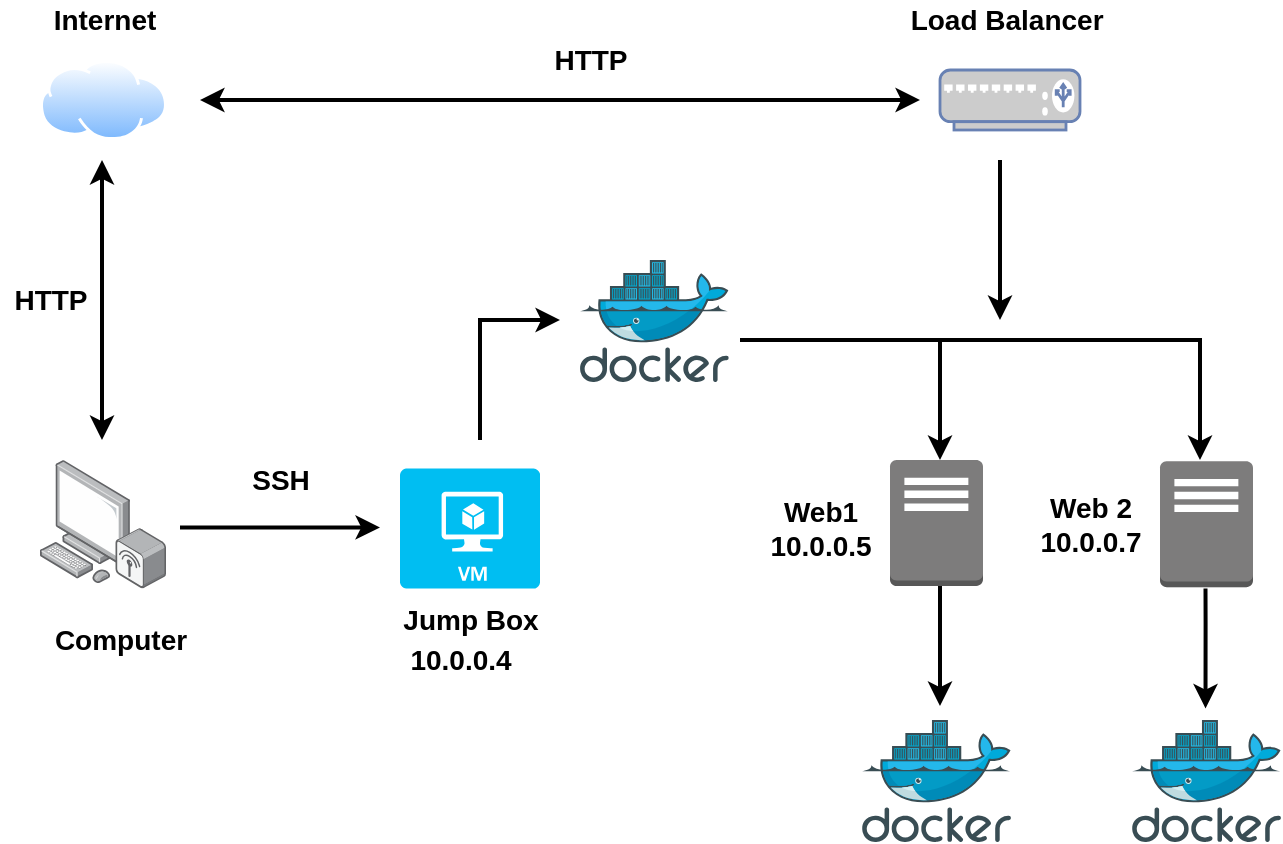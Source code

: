<mxfile version="15.4.1" type="google"><diagram id="-LHMhW3jawOQxBS1JLc6" name="Page-1"><mxGraphModel dx="1022" dy="434" grid="1" gridSize="10" guides="1" tooltips="1" connect="1" arrows="1" fold="1" page="1" pageScale="1" pageWidth="850" pageHeight="1100" math="0" shadow="0"><root><mxCell id="0"/><mxCell id="1" parent="0"/><mxCell id="5YQlGZnyG2SY6HSs1EiL-4" value="" style="aspect=fixed;perimeter=ellipsePerimeter;html=1;align=center;shadow=0;dashed=0;spacingTop=3;image;image=img/lib/active_directory/internet_cloud.svg;" vertex="1" parent="1"><mxGeometry x="160" y="400" width="63.49" height="40" as="geometry"/></mxCell><mxCell id="5YQlGZnyG2SY6HSs1EiL-5" value="" style="points=[];aspect=fixed;html=1;align=center;shadow=0;dashed=0;image;image=img/lib/allied_telesis/computer_and_terminals/Personal_Computer_Wireless.svg;" vertex="1" parent="1"><mxGeometry x="160" y="600" width="63" height="64.2" as="geometry"/></mxCell><mxCell id="5YQlGZnyG2SY6HSs1EiL-9" value="" style="endArrow=classic;startArrow=classic;html=1;rounded=0;edgeStyle=orthogonalEdgeStyle;strokeWidth=2;" edge="1" parent="1"><mxGeometry width="50" height="50" relative="1" as="geometry"><mxPoint x="191" y="590" as="sourcePoint"/><mxPoint x="191" y="450" as="targetPoint"/><Array as="points"><mxPoint x="191" y="520"/><mxPoint x="191" y="520"/></Array></mxGeometry></mxCell><mxCell id="5YQlGZnyG2SY6HSs1EiL-10" value="HTTP" style="text;html=1;align=center;verticalAlign=middle;resizable=0;points=[];autosize=1;strokeColor=none;fillColor=none;fontStyle=1;fontSize=14;" vertex="1" parent="1"><mxGeometry x="140" y="510" width="50" height="20" as="geometry"/></mxCell><mxCell id="5YQlGZnyG2SY6HSs1EiL-11" value="Internet" style="text;html=1;align=center;verticalAlign=middle;resizable=0;points=[];autosize=1;strokeColor=none;fillColor=none;fontSize=14;fontStyle=1" vertex="1" parent="1"><mxGeometry x="156.75" y="370" width="70" height="20" as="geometry"/></mxCell><mxCell id="5YQlGZnyG2SY6HSs1EiL-12" value="&lt;b&gt;Computer&lt;/b&gt;" style="text;html=1;align=center;verticalAlign=middle;resizable=0;points=[];autosize=1;strokeColor=none;fillColor=none;fontSize=14;" vertex="1" parent="1"><mxGeometry x="160" y="680" width="80" height="20" as="geometry"/></mxCell><mxCell id="5YQlGZnyG2SY6HSs1EiL-13" value="" style="endArrow=classic;startArrow=classic;html=1;rounded=0;edgeStyle=orthogonalEdgeStyle;strokeWidth=2;" edge="1" parent="1"><mxGeometry width="50" height="50" relative="1" as="geometry"><mxPoint x="240" y="420" as="sourcePoint"/><mxPoint x="600" y="420" as="targetPoint"/><Array as="points"><mxPoint x="370" y="420"/></Array></mxGeometry></mxCell><mxCell id="5YQlGZnyG2SY6HSs1EiL-14" value="&lt;b&gt;HTTP&lt;/b&gt;" style="text;html=1;align=center;verticalAlign=middle;resizable=0;points=[];autosize=1;strokeColor=none;fillColor=none;fontSize=14;" vertex="1" parent="1"><mxGeometry x="410" y="390" width="50" height="20" as="geometry"/></mxCell><mxCell id="5YQlGZnyG2SY6HSs1EiL-15" value="" style="fontColor=#0066CC;verticalAlign=top;verticalLabelPosition=bottom;labelPosition=center;align=center;html=1;outlineConnect=0;fillColor=#CCCCCC;strokeColor=#6881B3;gradientColor=none;gradientDirection=north;strokeWidth=2;shape=mxgraph.networks.load_balancer;fontSize=14;" vertex="1" parent="1"><mxGeometry x="610" y="405" width="70" height="30" as="geometry"/></mxCell><mxCell id="5YQlGZnyG2SY6HSs1EiL-16" value="&lt;b&gt;Load Balancer&amp;nbsp;&lt;/b&gt;" style="text;html=1;align=center;verticalAlign=middle;resizable=0;points=[];autosize=1;strokeColor=none;fillColor=none;fontSize=14;" vertex="1" parent="1"><mxGeometry x="585" y="370" width="120" height="20" as="geometry"/></mxCell><mxCell id="5YQlGZnyG2SY6HSs1EiL-17" value="" style="verticalLabelPosition=bottom;html=1;verticalAlign=top;align=center;strokeColor=none;fillColor=#00BEF2;shape=mxgraph.azure.virtual_machine;fontSize=14;" vertex="1" parent="1"><mxGeometry x="340" y="604.2" width="70" height="60" as="geometry"/></mxCell><mxCell id="5YQlGZnyG2SY6HSs1EiL-18" value="" style="edgeStyle=elbowEdgeStyle;elbow=vertical;endArrow=classic;html=1;rounded=0;fontSize=14;strokeWidth=2;" edge="1" parent="1"><mxGeometry width="50" height="50" relative="1" as="geometry"><mxPoint x="230" y="633.7" as="sourcePoint"/><mxPoint x="330" y="633.7" as="targetPoint"/><Array as="points"><mxPoint x="270" y="633.7"/></Array></mxGeometry></mxCell><mxCell id="5YQlGZnyG2SY6HSs1EiL-19" value="&lt;b&gt;SSH&lt;/b&gt;" style="text;html=1;align=center;verticalAlign=middle;resizable=0;points=[];autosize=1;strokeColor=none;fillColor=none;fontSize=14;" vertex="1" parent="1"><mxGeometry x="260" y="600" width="40" height="20" as="geometry"/></mxCell><mxCell id="5YQlGZnyG2SY6HSs1EiL-20" value="" style="sketch=0;aspect=fixed;html=1;points=[];align=center;image;fontSize=12;image=img/lib/mscae/Docker.svg;" vertex="1" parent="1"><mxGeometry x="430" y="500" width="74.39" height="61" as="geometry"/></mxCell><mxCell id="5YQlGZnyG2SY6HSs1EiL-22" value="" style="endArrow=classic;html=1;rounded=0;fontSize=14;strokeWidth=2;edgeStyle=orthogonalEdgeStyle;" edge="1" parent="1"><mxGeometry width="50" height="50" relative="1" as="geometry"><mxPoint x="380" y="590" as="sourcePoint"/><mxPoint x="420" y="530" as="targetPoint"/><Array as="points"><mxPoint x="380" y="580"/><mxPoint x="380" y="530"/></Array></mxGeometry></mxCell><mxCell id="5YQlGZnyG2SY6HSs1EiL-23" value="&lt;b&gt;Jump Box&lt;/b&gt;" style="text;html=1;align=center;verticalAlign=middle;resizable=0;points=[];autosize=1;strokeColor=none;fillColor=none;fontSize=14;" vertex="1" parent="1"><mxGeometry x="335" y="670" width="80" height="20" as="geometry"/></mxCell><mxCell id="5YQlGZnyG2SY6HSs1EiL-24" value="" style="endArrow=classic;html=1;rounded=0;fontSize=14;strokeWidth=2;edgeStyle=orthogonalEdgeStyle;" edge="1" parent="1"><mxGeometry width="50" height="50" relative="1" as="geometry"><mxPoint x="510" y="540" as="sourcePoint"/><mxPoint x="740" y="600" as="targetPoint"/><Array as="points"><mxPoint x="740" y="540"/></Array></mxGeometry></mxCell><mxCell id="5YQlGZnyG2SY6HSs1EiL-25" value="" style="endArrow=classic;html=1;rounded=0;fontSize=14;strokeWidth=2;edgeStyle=orthogonalEdgeStyle;" edge="1" parent="1"><mxGeometry width="50" height="50" relative="1" as="geometry"><mxPoint x="610" y="540" as="sourcePoint"/><mxPoint x="610" y="600" as="targetPoint"/><Array as="points"><mxPoint x="610" y="560"/><mxPoint x="610" y="560"/></Array></mxGeometry></mxCell><mxCell id="5YQlGZnyG2SY6HSs1EiL-26" value="" style="outlineConnect=0;dashed=0;verticalLabelPosition=bottom;verticalAlign=top;align=center;html=1;shape=mxgraph.aws3.traditional_server;fillColor=#7D7C7C;gradientColor=none;fontSize=14;" vertex="1" parent="1"><mxGeometry x="585" y="600" width="46.5" height="63" as="geometry"/></mxCell><mxCell id="5YQlGZnyG2SY6HSs1EiL-27" value="" style="outlineConnect=0;dashed=0;verticalLabelPosition=bottom;verticalAlign=top;align=center;html=1;shape=mxgraph.aws3.traditional_server;fillColor=#7D7C7C;gradientColor=none;fontSize=14;" vertex="1" parent="1"><mxGeometry x="720" y="600.6" width="46.5" height="63" as="geometry"/></mxCell><mxCell id="5YQlGZnyG2SY6HSs1EiL-28" value="" style="sketch=0;aspect=fixed;html=1;points=[];align=center;image;fontSize=12;image=img/lib/mscae/Docker.svg;" vertex="1" parent="1"><mxGeometry x="571.06" y="730" width="74.39" height="61" as="geometry"/></mxCell><mxCell id="5YQlGZnyG2SY6HSs1EiL-29" value="" style="sketch=0;aspect=fixed;html=1;points=[];align=center;image;fontSize=12;image=img/lib/mscae/Docker.svg;" vertex="1" parent="1"><mxGeometry x="706.06" y="730" width="74.39" height="61" as="geometry"/></mxCell><mxCell id="5YQlGZnyG2SY6HSs1EiL-31" value="" style="endArrow=classic;html=1;rounded=0;fontSize=14;strokeWidth=2;edgeStyle=orthogonalEdgeStyle;" edge="1" parent="1"><mxGeometry width="50" height="50" relative="1" as="geometry"><mxPoint x="610" y="663" as="sourcePoint"/><mxPoint x="610" y="723" as="targetPoint"/><Array as="points"><mxPoint x="610" y="663"/><mxPoint x="610" y="663"/></Array></mxGeometry></mxCell><mxCell id="5YQlGZnyG2SY6HSs1EiL-32" value="" style="endArrow=classic;html=1;rounded=0;fontSize=14;strokeWidth=2;edgeStyle=orthogonalEdgeStyle;" edge="1" parent="1"><mxGeometry width="50" height="50" relative="1" as="geometry"><mxPoint x="742.75" y="664.2" as="sourcePoint"/><mxPoint x="742.75" y="724.2" as="targetPoint"/><Array as="points"><mxPoint x="742.75" y="681.2"/><mxPoint x="742.75" y="681.2"/></Array></mxGeometry></mxCell><mxCell id="5YQlGZnyG2SY6HSs1EiL-33" value="" style="endArrow=classic;html=1;rounded=0;fontSize=14;strokeWidth=2;edgeStyle=orthogonalEdgeStyle;" edge="1" parent="1"><mxGeometry width="50" height="50" relative="1" as="geometry"><mxPoint x="640" y="450" as="sourcePoint"/><mxPoint x="640" y="530" as="targetPoint"/><Array as="points"><mxPoint x="640" y="480"/><mxPoint x="640" y="480"/></Array></mxGeometry></mxCell><mxCell id="5YQlGZnyG2SY6HSs1EiL-34" value="&lt;b&gt;Web1&lt;br&gt;10.0.0.5&lt;br&gt;&lt;/b&gt;" style="text;html=1;align=center;verticalAlign=middle;resizable=0;points=[];autosize=1;strokeColor=none;fillColor=none;fontSize=14;" vertex="1" parent="1"><mxGeometry x="515" y="614.2" width="70" height="40" as="geometry"/></mxCell><mxCell id="5YQlGZnyG2SY6HSs1EiL-35" value="&lt;b&gt;Web 2&lt;br&gt;10.0.0.7&lt;br&gt;&lt;/b&gt;" style="text;html=1;align=center;verticalAlign=middle;resizable=0;points=[];autosize=1;strokeColor=none;fillColor=none;fontSize=14;" vertex="1" parent="1"><mxGeometry x="650" y="612.1" width="70" height="40" as="geometry"/></mxCell><mxCell id="5YQlGZnyG2SY6HSs1EiL-36" value="&lt;b&gt;10.0.0.4&lt;/b&gt;" style="text;html=1;align=center;verticalAlign=middle;resizable=0;points=[];autosize=1;strokeColor=none;fillColor=none;fontSize=14;" vertex="1" parent="1"><mxGeometry x="335" y="690" width="70" height="20" as="geometry"/></mxCell></root></mxGraphModel></diagram></mxfile>